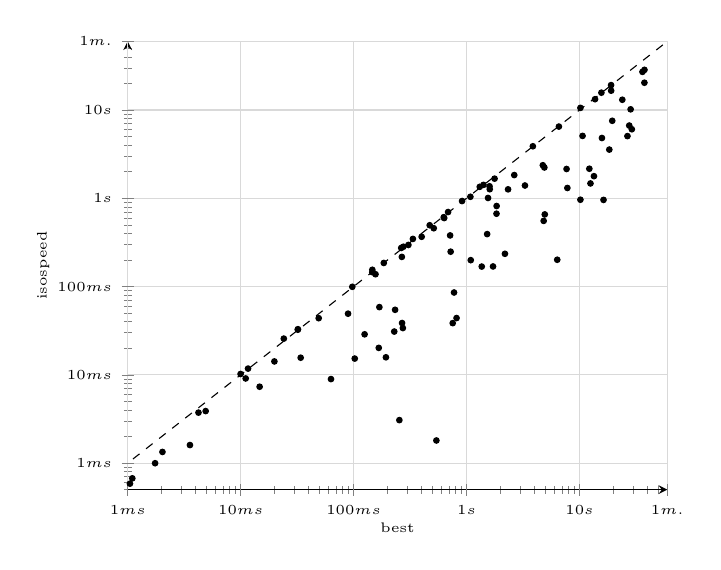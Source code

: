 \begin{tikzpicture}
\begin{axis}[
	font = \tiny,
	axis lines = left,
	axis lines = left,
	grid = major,
	grid style = {draw=gray!30},
	xmode = log,
	ymode = log,
	ymin = 0.5,
	ymax = 60000,
	xmin = 1,
	xmax = 60000,
	xlabel = {best},
	ylabel = {isospeed},
	label shift = {-6pt},
	% log ticks with fixed point,
	xtick = {0.1, 1, 10, 100, 1000, 10000, 100000, 1000000, 10000000},
	ytick = {0.1, 1, 10, 100, 1000, 10000, 100000, 1000000, 10000000},
	xticklabels = \empty,
	yticklabels = \empty,
	extra x ticks = {0.1, 1, 10, 100, 1000, 10000, 60000, 600000, 1800000, 3600000},
	extra x tick labels = {$100 {\mu}s$, $1 ms$, $10 ms$, $100 ms$, $1 s$, $10 s$, $1 m.$, $10 m.$, $30 m.$, $1 h$},
	extra y ticks = {0.1, 1, 10, 100, 1000, 10000, 60000, 600000, 1800000, 3600000},
	extra y tick labels = {$100 {\mu}s$, $1 ms$, $10 ms$, $100 ms$, $1 s$, $10 s$, $1 m.$, $10 m.$, $30 m.$, $1 h$},
]
	\addplot [only marks, mark size=1pt] coordinates {
		(1.099, 0.672)
		(10195.081, 963.487)
		(19514.787, 7553.503)
		(169.234, 58.51)
		(229.153, 30.927)
		(1716.937, 169.011)
		(775.459, 85.666)
		(233.126, 54.535)
		(13437.113, 1781.447)
		(686.689, 698.796)
		(7688.378, 2148.672)
		(19.911, 14.188)
		(267.546, 216.822)
		(32.073, 32.455)
		(4739.737, 2369.693)
		(723.447, 248.348)
		(24.119, 25.739)
		(49.115, 43.829)
		(13742.264, 13270.508)
		(29094.849, 6054.532)
		(97.424, 99.354)
		(9.992, 10.222)
		(27595.42, 6672.171)
		(36130.935, 27069.715)
		(89.344, 49.3)
		(34.011, 15.626)
		(512.719, 457.983)
		(193.434, 15.797)
		(37593.884, 20387.356)
		(264.116, 273.815)
		(335.067, 346.697)
		(6357.069, 201.26)
		(1599.307, 1368.6)
		(629.122, 611.318)
		(11.629, 11.764)
		(254.329, 3.069)
		(18380.575, 3564.018)
		(2.031, 1.338)
		(4888.608, 2234.836)
		(12229.206, 2162.91)
		(26600.041, 5065.304)
		(3867.357, 3885.763)
		(16333.125, 959.093)
		(2332.643, 1262.6)
		(754.856, 38.527)
		(715.925, 379.82)
		(12517.233, 1473.819)
		(14.725, 7.332)
		(816.154, 43.986)
		(63.086, 8.95)
		(10198.3, 10578.758)
		(3.558, 1.601)
		(268.769, 38.636)
		(472.083, 495.324)
		(19078.36, 16572.852)
		(1522.883, 393.046)
		(1843.094, 669.253)
		(1363.736, 168.453)
		(2646.286, 1833.885)
		(102.389, 15.281)
		(6574.644, 6492.753)
		(185.145, 185.18)
		(167.106, 20.198)
		(1090.209, 199.224)
		(1.748, 0.997)
		(28380.564, 10188.033)
		(1.047, 0.585)
		(15636.902, 15720.946)
		(305.72, 296.199)
		(156.37, 137.951)
		(540.979, 1.804)
		(1082.035, 1040.641)
		(4931.224, 656.897)
		(125.211, 28.774)
		(32.157, 32.88)
		(37635.084, 28532.709)
		(1772.001, 1669.658)
		(913.541, 931.364)
		(146.567, 154.899)
		(3291.77, 1396.046)
		(7814.703, 1309.188)
		(1847.13, 817.794)
		(1605.969, 1267.611)
		(4820.508, 554.913)
		(4.234, 3.733)
		(1309.933, 1349.479)
		(400.721, 366.633)
		(273.187, 33.891)
		(23951.622, 13075.128)
		(10652.365, 5093.056)
		(15809.255, 4821.187)
		(634.495, 597.405)
		(2188.48, 235.037)
		(11.084, 9.096)
		(4.903, 3.886)
		(1550.982, 1008.774)
		(275.856, 282.707)
		(146.292, 145.516)
		(1412.886, 1419.413)
		(19050.327, 19160.27)
	};
	\addplot+ [mark=none, black, dashed, domain=0.5:60000] {x};
\end{axis}
\end{tikzpicture}
